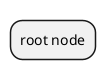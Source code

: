 {
  "sha1": "8cd8s8qum5i6fs5q8puk5gdvomy64pb",
  "insertion": {
    "when": "2024-05-30T20:48:21.390Z",
    "user": "plantuml@gmail.com"
  }
}
@startmindmap
* root node
@endmindmap
